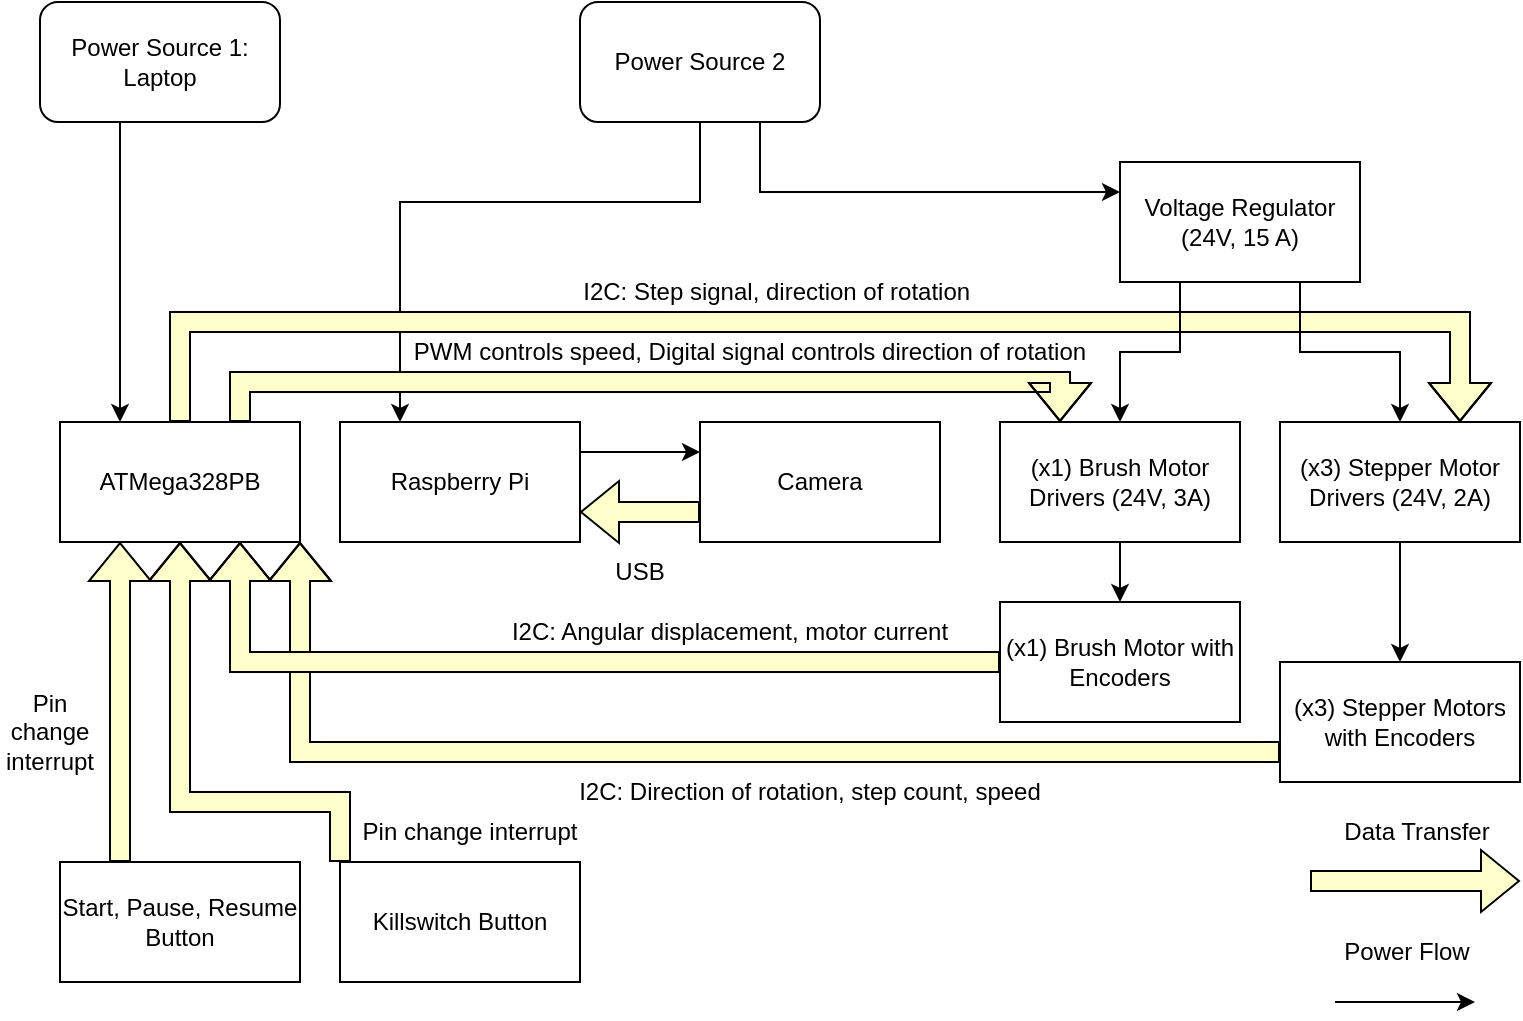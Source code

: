 <mxfile version="26.1.1">
  <diagram name="Page-1" id="dA9ISIGSVP2RbJfilWr2">
    <mxGraphModel dx="1034" dy="458" grid="1" gridSize="10" guides="1" tooltips="1" connect="1" arrows="1" fold="1" page="1" pageScale="1" pageWidth="850" pageHeight="1100" math="0" shadow="0">
      <root>
        <mxCell id="0" />
        <mxCell id="1" parent="0" />
        <mxCell id="lMMEnAEBY7Rnv78QAGbO-5" style="edgeStyle=orthogonalEdgeStyle;rounded=0;orthogonalLoop=1;jettySize=auto;html=1;entryX=0.25;entryY=0;entryDx=0;entryDy=0;exitX=0.5;exitY=1;exitDx=0;exitDy=0;" parent="1" source="lMMEnAEBY7Rnv78QAGbO-41" target="lMMEnAEBY7Rnv78QAGbO-4" edge="1">
          <mxGeometry relative="1" as="geometry">
            <mxPoint x="250" y="90" as="sourcePoint" />
            <mxPoint x="230" y="160" as="targetPoint" />
            <Array as="points">
              <mxPoint x="360" y="110" />
              <mxPoint x="210" y="110" />
            </Array>
          </mxGeometry>
        </mxCell>
        <mxCell id="lMMEnAEBY7Rnv78QAGbO-6" style="edgeStyle=orthogonalEdgeStyle;rounded=0;orthogonalLoop=1;jettySize=auto;html=1;exitX=0.25;exitY=1;exitDx=0;exitDy=0;entryX=0.25;entryY=0;entryDx=0;entryDy=0;" parent="1" source="lMMEnAEBY7Rnv78QAGbO-2" target="lMMEnAEBY7Rnv78QAGbO-3" edge="1">
          <mxGeometry relative="1" as="geometry">
            <mxPoint x="120" y="160" as="targetPoint" />
            <Array as="points">
              <mxPoint x="70" y="70" />
            </Array>
          </mxGeometry>
        </mxCell>
        <mxCell id="lMMEnAEBY7Rnv78QAGbO-2" value="Power Source 1: Laptop" style="rounded=1;whiteSpace=wrap;html=1;" parent="1" vertex="1">
          <mxGeometry x="30" y="10" width="120" height="60" as="geometry" />
        </mxCell>
        <mxCell id="P1vxrx1TQENAgPRz93mc-3" style="edgeStyle=orthogonalEdgeStyle;rounded=0;orthogonalLoop=1;jettySize=auto;html=1;exitX=0.5;exitY=0;exitDx=0;exitDy=0;entryX=0.75;entryY=0;entryDx=0;entryDy=0;shape=flexArrow;fillColor=#FFFFCC;" edge="1" parent="1" source="lMMEnAEBY7Rnv78QAGbO-3" target="lMMEnAEBY7Rnv78QAGbO-7">
          <mxGeometry relative="1" as="geometry">
            <Array as="points">
              <mxPoint x="100" y="170" />
              <mxPoint x="740" y="170" />
            </Array>
          </mxGeometry>
        </mxCell>
        <mxCell id="P1vxrx1TQENAgPRz93mc-4" style="edgeStyle=orthogonalEdgeStyle;rounded=0;orthogonalLoop=1;jettySize=auto;html=1;exitX=0.75;exitY=0;exitDx=0;exitDy=0;entryX=0.25;entryY=0;entryDx=0;entryDy=0;shape=flexArrow;fillColor=#FFFFCC;" edge="1" parent="1" source="lMMEnAEBY7Rnv78QAGbO-3" target="lMMEnAEBY7Rnv78QAGbO-19">
          <mxGeometry relative="1" as="geometry" />
        </mxCell>
        <mxCell id="lMMEnAEBY7Rnv78QAGbO-3" value="ATMega328PB" style="rounded=0;whiteSpace=wrap;html=1;" parent="1" vertex="1">
          <mxGeometry x="40" y="220" width="120" height="60" as="geometry" />
        </mxCell>
        <mxCell id="lMMEnAEBY7Rnv78QAGbO-39" style="edgeStyle=orthogonalEdgeStyle;rounded=0;orthogonalLoop=1;jettySize=auto;html=1;exitX=1;exitY=0.25;exitDx=0;exitDy=0;entryX=0;entryY=0.25;entryDx=0;entryDy=0;" parent="1" source="lMMEnAEBY7Rnv78QAGbO-4" target="lMMEnAEBY7Rnv78QAGbO-16" edge="1">
          <mxGeometry relative="1" as="geometry" />
        </mxCell>
        <mxCell id="lMMEnAEBY7Rnv78QAGbO-4" value="Raspberry Pi" style="rounded=0;whiteSpace=wrap;html=1;" parent="1" vertex="1">
          <mxGeometry x="180" y="220" width="120" height="60" as="geometry" />
        </mxCell>
        <mxCell id="lMMEnAEBY7Rnv78QAGbO-11" style="edgeStyle=orthogonalEdgeStyle;rounded=0;orthogonalLoop=1;jettySize=auto;html=1;exitX=0.5;exitY=1;exitDx=0;exitDy=0;" parent="1" source="lMMEnAEBY7Rnv78QAGbO-7" target="lMMEnAEBY7Rnv78QAGbO-8" edge="1">
          <mxGeometry relative="1" as="geometry" />
        </mxCell>
        <mxCell id="lMMEnAEBY7Rnv78QAGbO-7" value="(x3) Stepper Motor Drivers (24V, 2A)" style="rounded=0;whiteSpace=wrap;html=1;" parent="1" vertex="1">
          <mxGeometry x="650" y="220" width="120" height="60" as="geometry" />
        </mxCell>
        <mxCell id="P1vxrx1TQENAgPRz93mc-14" style="edgeStyle=orthogonalEdgeStyle;rounded=0;orthogonalLoop=1;jettySize=auto;html=1;exitX=0;exitY=0.75;exitDx=0;exitDy=0;entryX=1;entryY=1;entryDx=0;entryDy=0;shape=flexArrow;fillColor=#FFFFCC;" edge="1" parent="1" source="lMMEnAEBY7Rnv78QAGbO-8" target="lMMEnAEBY7Rnv78QAGbO-3">
          <mxGeometry relative="1" as="geometry" />
        </mxCell>
        <mxCell id="lMMEnAEBY7Rnv78QAGbO-8" value="(x3) Stepper Motors with Encoders" style="rounded=0;whiteSpace=wrap;html=1;" parent="1" vertex="1">
          <mxGeometry x="650" y="340" width="120" height="60" as="geometry" />
        </mxCell>
        <mxCell id="lMMEnAEBY7Rnv78QAGbO-12" value="(x1) Brush Motor with Encoders" style="rounded=0;whiteSpace=wrap;html=1;" parent="1" vertex="1">
          <mxGeometry x="510" y="310" width="120" height="60" as="geometry" />
        </mxCell>
        <mxCell id="P1vxrx1TQENAgPRz93mc-15" style="edgeStyle=orthogonalEdgeStyle;rounded=0;orthogonalLoop=1;jettySize=auto;html=1;exitX=0;exitY=0.75;exitDx=0;exitDy=0;entryX=1;entryY=0.75;entryDx=0;entryDy=0;shape=flexArrow;fillColor=#FFFFCC;" edge="1" parent="1" source="lMMEnAEBY7Rnv78QAGbO-16" target="lMMEnAEBY7Rnv78QAGbO-4">
          <mxGeometry relative="1" as="geometry" />
        </mxCell>
        <mxCell id="lMMEnAEBY7Rnv78QAGbO-16" value="Camera" style="rounded=0;whiteSpace=wrap;html=1;" parent="1" vertex="1">
          <mxGeometry x="360" y="220" width="120" height="60" as="geometry" />
        </mxCell>
        <mxCell id="lMMEnAEBY7Rnv78QAGbO-21" style="edgeStyle=orthogonalEdgeStyle;rounded=0;orthogonalLoop=1;jettySize=auto;html=1;exitX=0.5;exitY=1;exitDx=0;exitDy=0;" parent="1" source="lMMEnAEBY7Rnv78QAGbO-19" target="lMMEnAEBY7Rnv78QAGbO-12" edge="1">
          <mxGeometry relative="1" as="geometry" />
        </mxCell>
        <mxCell id="lMMEnAEBY7Rnv78QAGbO-19" value="(x1) Brush Motor Drivers (24V, 3A)" style="rounded=0;whiteSpace=wrap;html=1;" parent="1" vertex="1">
          <mxGeometry x="510" y="220" width="120" height="60" as="geometry" />
        </mxCell>
        <mxCell id="P1vxrx1TQENAgPRz93mc-12" style="edgeStyle=orthogonalEdgeStyle;rounded=0;orthogonalLoop=1;jettySize=auto;html=1;exitX=0.25;exitY=0;exitDx=0;exitDy=0;entryX=0.25;entryY=1;entryDx=0;entryDy=0;shape=flexArrow;fillColor=#FFFFCC;" edge="1" parent="1" source="lMMEnAEBY7Rnv78QAGbO-25" target="lMMEnAEBY7Rnv78QAGbO-3">
          <mxGeometry relative="1" as="geometry" />
        </mxCell>
        <mxCell id="lMMEnAEBY7Rnv78QAGbO-25" value="Start, Pause, Resume Button" style="rounded=0;whiteSpace=wrap;html=1;" parent="1" vertex="1">
          <mxGeometry x="40" y="440" width="120" height="60" as="geometry" />
        </mxCell>
        <mxCell id="P1vxrx1TQENAgPRz93mc-13" style="edgeStyle=orthogonalEdgeStyle;rounded=0;orthogonalLoop=1;jettySize=auto;html=1;exitX=0;exitY=0;exitDx=0;exitDy=0;entryX=0.5;entryY=1;entryDx=0;entryDy=0;shape=flexArrow;fillColor=#FFFFCC;" edge="1" parent="1" source="lMMEnAEBY7Rnv78QAGbO-26" target="lMMEnAEBY7Rnv78QAGbO-3">
          <mxGeometry relative="1" as="geometry">
            <Array as="points">
              <mxPoint x="180" y="410" />
              <mxPoint x="100" y="410" />
            </Array>
          </mxGeometry>
        </mxCell>
        <mxCell id="lMMEnAEBY7Rnv78QAGbO-26" value="Killswitch Button" style="rounded=0;whiteSpace=wrap;html=1;" parent="1" vertex="1">
          <mxGeometry x="180" y="440" width="120" height="60" as="geometry" />
        </mxCell>
        <mxCell id="lMMEnAEBY7Rnv78QAGbO-29" value="" style="endArrow=classic;html=1;rounded=0;" parent="1" edge="1">
          <mxGeometry width="50" height="50" relative="1" as="geometry">
            <mxPoint x="677.5" y="510" as="sourcePoint" />
            <mxPoint x="747.5" y="510" as="targetPoint" />
          </mxGeometry>
        </mxCell>
        <mxCell id="lMMEnAEBY7Rnv78QAGbO-33" value="Power Flow" style="text;html=1;align=center;verticalAlign=middle;resizable=0;points=[];autosize=1;strokeColor=none;fillColor=none;" parent="1" vertex="1">
          <mxGeometry x="667.5" y="470" width="90" height="30" as="geometry" />
        </mxCell>
        <mxCell id="lMMEnAEBY7Rnv78QAGbO-34" value="Data Transfer" style="text;html=1;align=center;verticalAlign=middle;resizable=0;points=[];autosize=1;strokeColor=none;fillColor=none;" parent="1" vertex="1">
          <mxGeometry x="667.5" y="410" width="100" height="30" as="geometry" />
        </mxCell>
        <mxCell id="lMMEnAEBY7Rnv78QAGbO-43" style="edgeStyle=orthogonalEdgeStyle;rounded=0;orthogonalLoop=1;jettySize=auto;html=1;exitX=0.25;exitY=1;exitDx=0;exitDy=0;entryX=0.5;entryY=0;entryDx=0;entryDy=0;" parent="1" source="lMMEnAEBY7Rnv78QAGbO-38" target="lMMEnAEBY7Rnv78QAGbO-19" edge="1">
          <mxGeometry relative="1" as="geometry" />
        </mxCell>
        <mxCell id="lMMEnAEBY7Rnv78QAGbO-44" style="edgeStyle=orthogonalEdgeStyle;rounded=0;orthogonalLoop=1;jettySize=auto;html=1;exitX=0.75;exitY=1;exitDx=0;exitDy=0;entryX=0.5;entryY=0;entryDx=0;entryDy=0;" parent="1" source="lMMEnAEBY7Rnv78QAGbO-38" target="lMMEnAEBY7Rnv78QAGbO-7" edge="1">
          <mxGeometry relative="1" as="geometry" />
        </mxCell>
        <mxCell id="lMMEnAEBY7Rnv78QAGbO-55" style="edgeStyle=orthogonalEdgeStyle;rounded=0;orthogonalLoop=1;jettySize=auto;html=1;exitX=0.75;exitY=1;exitDx=0;exitDy=0;entryX=0;entryY=0.25;entryDx=0;entryDy=0;" parent="1" source="lMMEnAEBY7Rnv78QAGbO-41" target="lMMEnAEBY7Rnv78QAGbO-38" edge="1">
          <mxGeometry relative="1" as="geometry" />
        </mxCell>
        <mxCell id="lMMEnAEBY7Rnv78QAGbO-41" value="Power Source 2" style="rounded=1;whiteSpace=wrap;html=1;" parent="1" vertex="1">
          <mxGeometry x="300" y="10" width="120" height="60" as="geometry" />
        </mxCell>
        <mxCell id="lMMEnAEBY7Rnv78QAGbO-38" value="Voltage Regulator (24V, 15 A)" style="rounded=0;whiteSpace=wrap;html=1;" parent="1" vertex="1">
          <mxGeometry x="570" y="90" width="120" height="60" as="geometry" />
        </mxCell>
        <mxCell id="lMMEnAEBY7Rnv78QAGbO-49" value="I2C: Step signal, direction of rotation&amp;nbsp;" style="text;html=1;align=center;verticalAlign=middle;whiteSpace=wrap;rounded=0;" parent="1" vertex="1">
          <mxGeometry x="300" y="140" width="200" height="30" as="geometry" />
        </mxCell>
        <mxCell id="lMMEnAEBY7Rnv78QAGbO-50" value="PWM controls speed, Digital signal controls direction of rotation" style="text;html=1;align=center;verticalAlign=middle;whiteSpace=wrap;rounded=0;" parent="1" vertex="1">
          <mxGeometry x="210" y="170" width="350" height="30" as="geometry" />
        </mxCell>
        <mxCell id="lMMEnAEBY7Rnv78QAGbO-52" value="I2C: Direction of rotation, step count, speed" style="text;html=1;align=center;verticalAlign=middle;whiteSpace=wrap;rounded=0;" parent="1" vertex="1">
          <mxGeometry x="290" y="390" width="250" height="30" as="geometry" />
        </mxCell>
        <mxCell id="lMMEnAEBY7Rnv78QAGbO-53" value="I2C: Angular displacement, motor current" style="text;html=1;align=center;verticalAlign=middle;whiteSpace=wrap;rounded=0;" parent="1" vertex="1">
          <mxGeometry x="250" y="310" width="250" height="30" as="geometry" />
        </mxCell>
        <mxCell id="P1vxrx1TQENAgPRz93mc-10" value="" style="endArrow=classic;html=1;rounded=0;shape=flexArrow;fillColor=#FFFFCC;" edge="1" parent="1">
          <mxGeometry width="50" height="50" relative="1" as="geometry">
            <mxPoint x="665" y="449.5" as="sourcePoint" />
            <mxPoint x="770" y="449.5" as="targetPoint" />
          </mxGeometry>
        </mxCell>
        <mxCell id="P1vxrx1TQENAgPRz93mc-11" style="edgeStyle=orthogonalEdgeStyle;rounded=0;orthogonalLoop=1;jettySize=auto;html=1;exitX=0;exitY=0.5;exitDx=0;exitDy=0;entryX=0.75;entryY=1;entryDx=0;entryDy=0;shape=flexArrow;fillColor=#FFFFCC;" edge="1" parent="1" source="lMMEnAEBY7Rnv78QAGbO-12" target="lMMEnAEBY7Rnv78QAGbO-3">
          <mxGeometry relative="1" as="geometry" />
        </mxCell>
        <mxCell id="P1vxrx1TQENAgPRz93mc-17" value="USB" style="text;html=1;align=center;verticalAlign=middle;whiteSpace=wrap;rounded=0;" vertex="1" parent="1">
          <mxGeometry x="300" y="280" width="60" height="30" as="geometry" />
        </mxCell>
        <mxCell id="P1vxrx1TQENAgPRz93mc-19" value="Pin change interrupt" style="text;html=1;align=center;verticalAlign=middle;whiteSpace=wrap;rounded=0;" vertex="1" parent="1">
          <mxGeometry x="170" y="410" width="150" height="30" as="geometry" />
        </mxCell>
        <mxCell id="P1vxrx1TQENAgPRz93mc-20" value="Pin change interrupt" style="text;html=1;align=center;verticalAlign=middle;whiteSpace=wrap;rounded=0;" vertex="1" parent="1">
          <mxGeometry x="10" y="360" width="50" height="30" as="geometry" />
        </mxCell>
      </root>
    </mxGraphModel>
  </diagram>
</mxfile>

